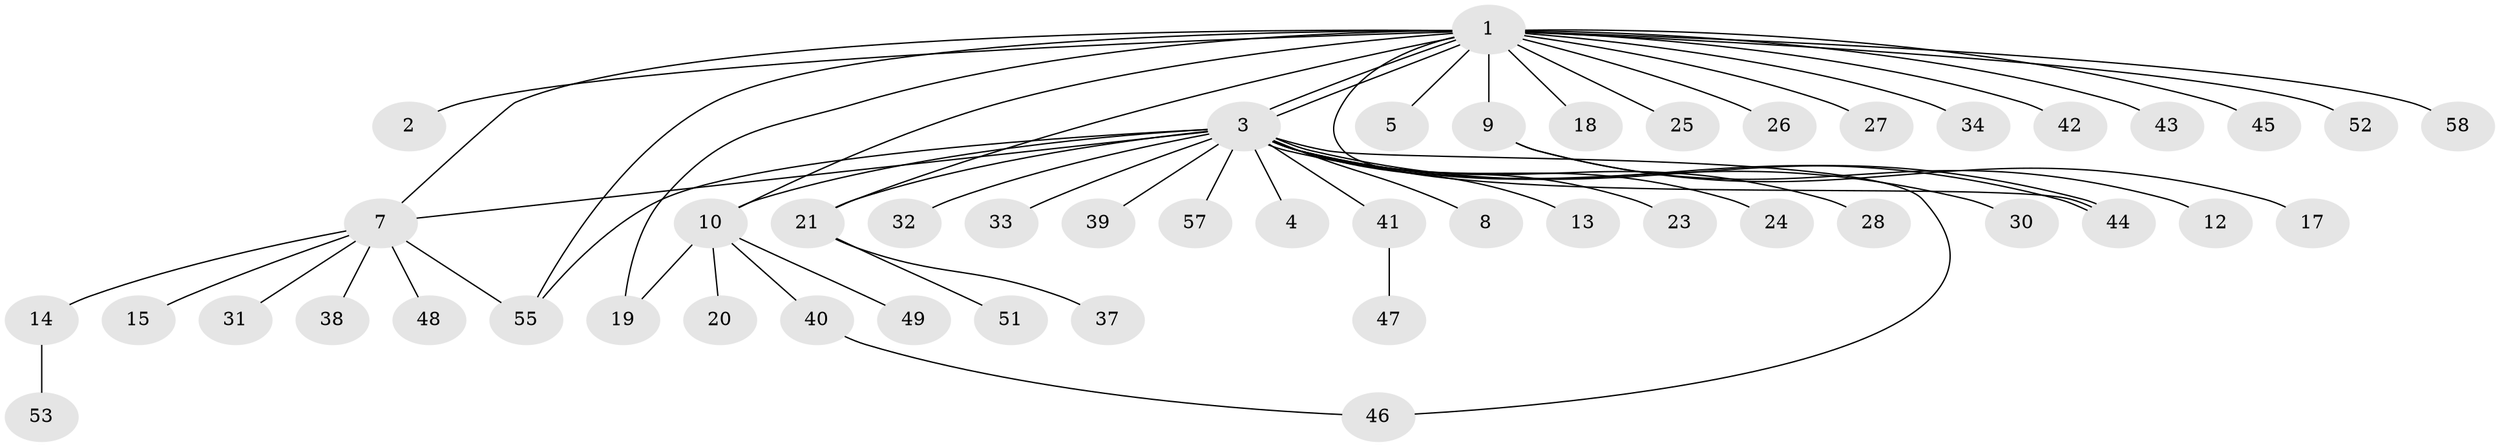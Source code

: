 // original degree distribution, {22: 0.03333333333333333, 1: 0.65, 2: 0.21666666666666667, 9: 0.016666666666666666, 3: 0.05, 6: 0.016666666666666666, 5: 0.016666666666666666}
// Generated by graph-tools (version 1.1) at 2025/11/02/27/25 16:11:15]
// undirected, 48 vertices, 57 edges
graph export_dot {
graph [start="1"]
  node [color=gray90,style=filled];
  1 [super="+6"];
  2;
  3 [super="+16"];
  4 [super="+22"];
  5;
  7 [super="+56"];
  8 [super="+54"];
  9 [super="+11"];
  10 [super="+36"];
  12;
  13;
  14;
  15;
  17;
  18;
  19;
  20;
  21 [super="+29"];
  23;
  24 [super="+50"];
  25;
  26;
  27 [super="+35"];
  28;
  30;
  31;
  32;
  33;
  34;
  37;
  38;
  39 [super="+59"];
  40 [super="+60"];
  41;
  42;
  43;
  44;
  45;
  46;
  47;
  48;
  49;
  51;
  52;
  53;
  55;
  57;
  58;
  1 -- 2;
  1 -- 3;
  1 -- 3;
  1 -- 5;
  1 -- 7;
  1 -- 9;
  1 -- 10;
  1 -- 18;
  1 -- 19;
  1 -- 21;
  1 -- 25;
  1 -- 26;
  1 -- 27;
  1 -- 34;
  1 -- 42;
  1 -- 43;
  1 -- 44;
  1 -- 45;
  1 -- 52;
  1 -- 55;
  1 -- 58;
  3 -- 4;
  3 -- 7;
  3 -- 8;
  3 -- 10;
  3 -- 13;
  3 -- 21;
  3 -- 23;
  3 -- 24;
  3 -- 28;
  3 -- 30;
  3 -- 32;
  3 -- 33;
  3 -- 39;
  3 -- 41;
  3 -- 44;
  3 -- 44;
  3 -- 46;
  3 -- 55;
  3 -- 57;
  7 -- 14;
  7 -- 15;
  7 -- 31;
  7 -- 38;
  7 -- 48;
  7 -- 55;
  9 -- 17;
  9 -- 12;
  10 -- 20;
  10 -- 40;
  10 -- 49;
  10 -- 19;
  14 -- 53;
  21 -- 37;
  21 -- 51;
  40 -- 46;
  41 -- 47;
}
